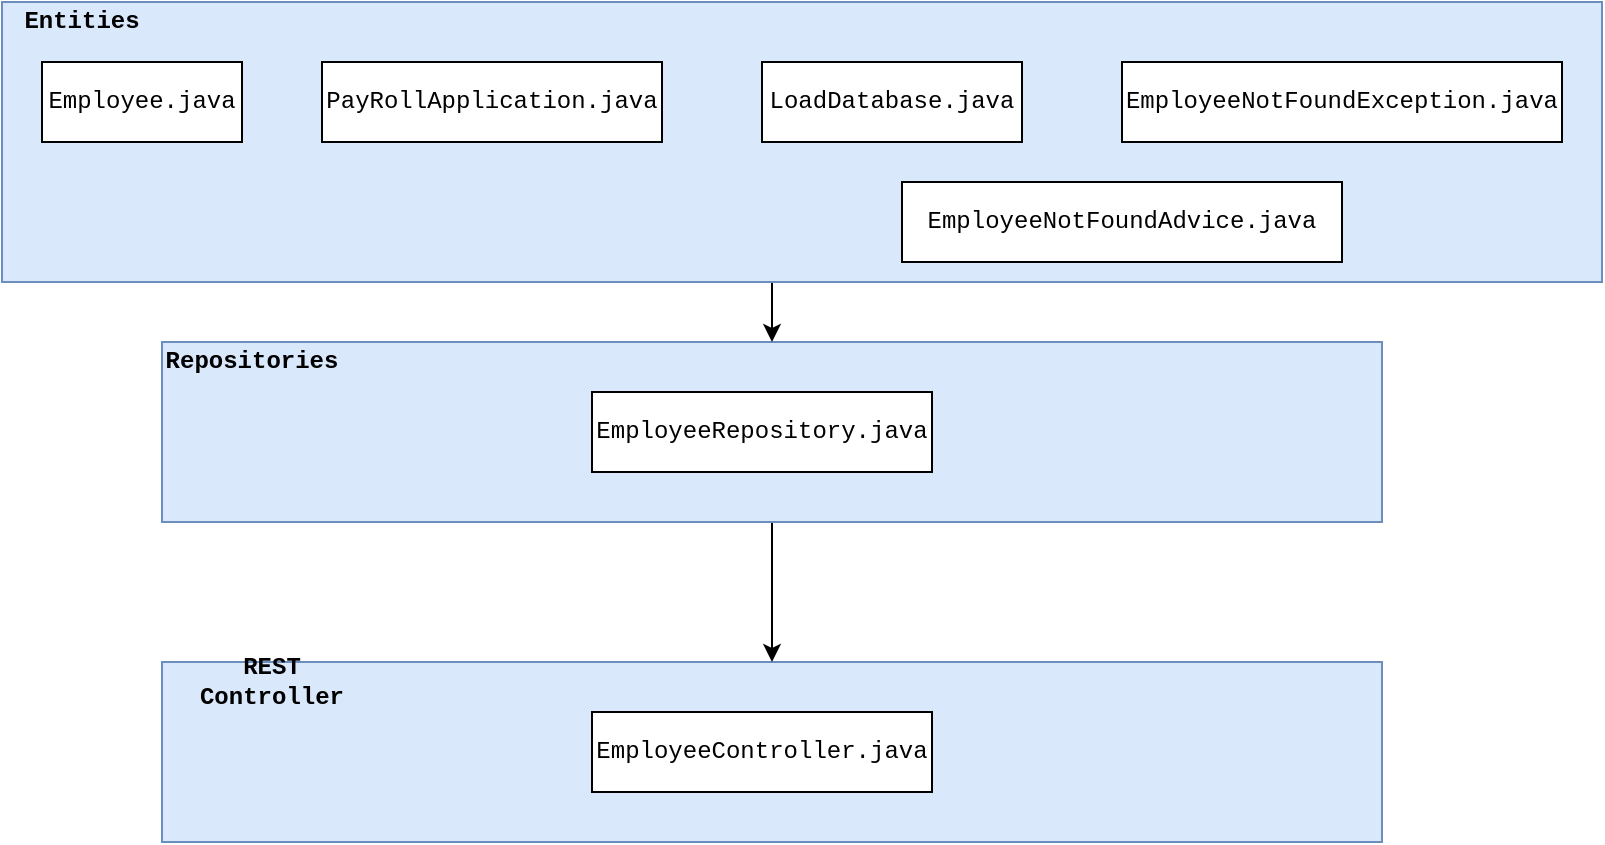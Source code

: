 <mxfile version="12.1.3" type="device" pages="1"><diagram id="Nt7i31G0HI5PyfGPFjJH" name="Page-1"><mxGraphModel dx="1408" dy="685" grid="1" gridSize="10" guides="1" tooltips="1" connect="1" arrows="1" fold="1" page="1" pageScale="1" pageWidth="850" pageHeight="1100" math="0" shadow="0"><root><mxCell id="0"/><mxCell id="1" parent="0"/><mxCell id="OJPlEc3OrOlvHmJ405nt-1" value="" style="rounded=0;whiteSpace=wrap;html=1;fillColor=#dae8fc;strokeColor=#6c8ebf;" parent="1" vertex="1"><mxGeometry x="120" y="440" width="610" height="90" as="geometry"/></mxCell><mxCell id="iuvHvAxuoozHPiUsjNVQ-11" style="edgeStyle=orthogonalEdgeStyle;rounded=0;orthogonalLoop=1;jettySize=auto;html=1;exitX=0.5;exitY=1;exitDx=0;exitDy=0;entryX=0.5;entryY=0;entryDx=0;entryDy=0;" edge="1" parent="1" source="OJPlEc3OrOlvHmJ405nt-2" target="OJPlEc3OrOlvHmJ405nt-1"><mxGeometry relative="1" as="geometry"/></mxCell><mxCell id="OJPlEc3OrOlvHmJ405nt-2" value="" style="rounded=0;whiteSpace=wrap;html=1;fillColor=#dae8fc;strokeColor=#6c8ebf;" parent="1" vertex="1"><mxGeometry x="120" y="280" width="610" height="90" as="geometry"/></mxCell><mxCell id="iuvHvAxuoozHPiUsjNVQ-10" style="edgeStyle=orthogonalEdgeStyle;rounded=0;orthogonalLoop=1;jettySize=auto;html=1;exitX=0.5;exitY=1;exitDx=0;exitDy=0;entryX=0.5;entryY=0;entryDx=0;entryDy=0;" edge="1" parent="1" source="OJPlEc3OrOlvHmJ405nt-3" target="OJPlEc3OrOlvHmJ405nt-2"><mxGeometry relative="1" as="geometry"/></mxCell><mxCell id="OJPlEc3OrOlvHmJ405nt-3" value="" style="rounded=0;whiteSpace=wrap;html=1;fillColor=#dae8fc;strokeColor=#6c8ebf;" parent="1" vertex="1"><mxGeometry x="40" y="110" width="800" height="140" as="geometry"/></mxCell><mxCell id="OJPlEc3OrOlvHmJ405nt-4" value="Entities" style="text;html=1;strokeColor=none;fillColor=none;align=center;verticalAlign=middle;whiteSpace=wrap;rounded=0;fontFamily=Courier New;fontStyle=1" parent="1" vertex="1"><mxGeometry x="60" y="110" width="40" height="20" as="geometry"/></mxCell><mxCell id="OJPlEc3OrOlvHmJ405nt-5" value="&lt;div&gt;Repositories&lt;/div&gt;" style="text;html=1;strokeColor=none;fillColor=none;align=center;verticalAlign=middle;whiteSpace=wrap;rounded=0;fontFamily=Courier New;fontStyle=1" parent="1" vertex="1"><mxGeometry x="140" y="280" width="50" height="20" as="geometry"/></mxCell><mxCell id="OJPlEc3OrOlvHmJ405nt-6" value="REST Controller" style="text;html=1;strokeColor=none;fillColor=none;align=center;verticalAlign=middle;whiteSpace=wrap;rounded=0;fontFamily=Courier New;fontStyle=1" parent="1" vertex="1"><mxGeometry x="120" y="440" width="110" height="20" as="geometry"/></mxCell><mxCell id="OJPlEc3OrOlvHmJ405nt-7" value="Employee.java" style="rounded=0;whiteSpace=wrap;html=1;fontFamily=Courier New;" parent="1" vertex="1"><mxGeometry x="60" y="140" width="100" height="40" as="geometry"/></mxCell><mxCell id="OJPlEc3OrOlvHmJ405nt-8" value="&lt;div&gt;EmployeeRepository.java&lt;/div&gt;" style="rounded=0;whiteSpace=wrap;html=1;fontFamily=Courier New;" parent="1" vertex="1"><mxGeometry x="335" y="305" width="170" height="40" as="geometry"/></mxCell><mxCell id="iuvHvAxuoozHPiUsjNVQ-1" value="PayRollApplication.java" style="rounded=0;whiteSpace=wrap;html=1;fontFamily=Courier New;" vertex="1" parent="1"><mxGeometry x="200" y="140" width="170" height="40" as="geometry"/></mxCell><mxCell id="iuvHvAxuoozHPiUsjNVQ-2" value="LoadDatabase.java" style="rounded=0;whiteSpace=wrap;html=1;fontFamily=Courier New;" vertex="1" parent="1"><mxGeometry x="420" y="140" width="130" height="40" as="geometry"/></mxCell><mxCell id="iuvHvAxuoozHPiUsjNVQ-3" value="EmployeeNotFoundException.java" style="rounded=0;whiteSpace=wrap;html=1;fontFamily=Courier New;" vertex="1" parent="1"><mxGeometry x="600" y="140" width="220" height="40" as="geometry"/></mxCell><mxCell id="iuvHvAxuoozHPiUsjNVQ-5" value="EmployeeNotFoundAdvice.java" style="rounded=0;whiteSpace=wrap;html=1;fontFamily=Courier New;" vertex="1" parent="1"><mxGeometry x="490" y="200" width="220" height="40" as="geometry"/></mxCell><mxCell id="iuvHvAxuoozHPiUsjNVQ-6" value="&lt;div&gt;EmployeeController.java&lt;/div&gt;" style="rounded=0;whiteSpace=wrap;html=1;fontFamily=Courier New;" vertex="1" parent="1"><mxGeometry x="335" y="465" width="170" height="40" as="geometry"/></mxCell></root></mxGraphModel></diagram></mxfile>